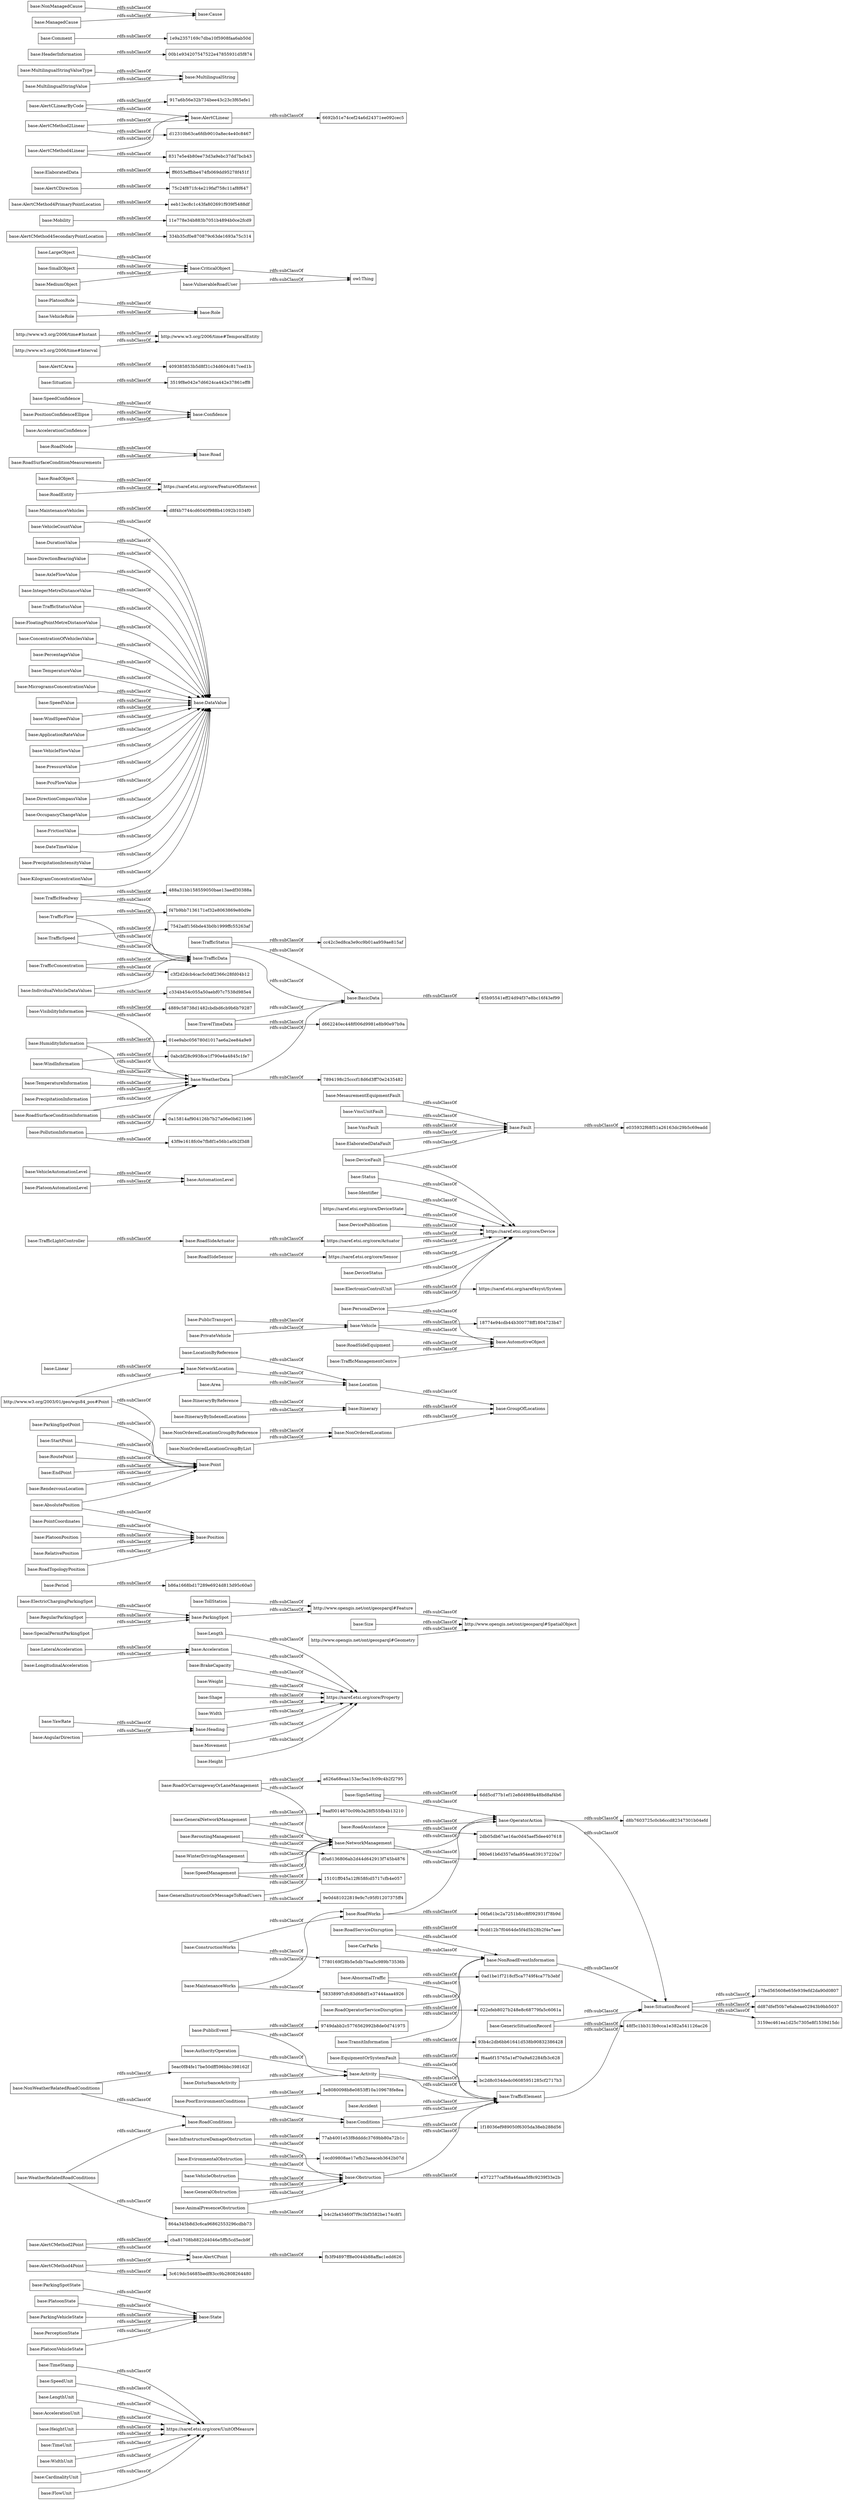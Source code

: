 digraph ar2dtool_diagram { 
rankdir=LR;
size="1000"
node [shape = rectangle, color="black"]; "base:TimeStamp" "base:ParkingSpotState" "base:AlertCMethod2Point" "base:PlatoonState" "base:WinterDrivingManagement" "b4c2fa43460f7f9c3bf3582be174c8f1" "base:Length" "base:NetworkManagement" "base:TollStation" "e372277caf58a46aaa5f8c9239f33e2b" "base:SignSetting" "b86a1668bd17289e6924d813d95c60a0" "base:ItineraryByIndexedLocations" "base:VmsUnitFault" "base:PublicTransport" "base:VehicleAutomationLevel" "9cdd12b7f0464de5f4d5b28b2f4e7aee" "4889c58738d1482cbdbd6cb9b6b79287" "http://www.opengis.net/ont/geosparql#SpatialObject" "base:VehicleCountValue" "6dd5cd77b1ef12e8d4989a48bd8af4b6" "864a345b8d3c6ca96862553296cdbb73" "base:EvironmentalObstruction" "d8f4b7744cd6040f988b41092b1034f0" "base:DurationValue" "base:PointCoordinates" "base:HumidityInformation" "f47b9bb7136171ef32e8063869e80d9e" "base:GeneralNetworkManagement" "0ad1be1f7218cf5ca7749f4ca77b3ebf" "9aaf0014670c09b3a28f555fb4b13210" "base:VmsFault" "base:Activity" "https://saref.etsi.org/core/FeatureOfInterest" "base:ElectricChargingParkingSpot" "5eac0f84fe17be50dff596bbc398162f" "base:WindInformation" "base:Vehicle" "15101ff045a12f658fcd5717cfb4e057" "base:InfrastructureDamageObstruction" "base:Road" "base:SpeedConfidence" "base:SpeedUnit" "17fed565608e65fe939efd2da90d0807" "43f9e1618fc0e7fb8f1e56b1a0b2f3d8" "base:Status" "base:PlatoonAutomationLevel" "base:PrecipitationInformation" "base:ParkingSpotPoint" "base:RoadSideSensor" "base:DirectionBearingValue" "base:Accident" "base:AxleFlowValue" "base:DeviceFault" "base:RoadServiceDisruption" "base:RoadObject" "base:Situation" "488a31bb158559050bae13aedf30388a" "d8b7603725c0cb6ccd82347301b04efd" "0abcbf28c9938ce1f790e4a4845c1fe7" "base:RoadWorks" "2db05db67ae16ac0d45aef5dee407618" "base:IntegerMetreDistanceValue" "base:StartPoint" "base:Acceleration" "base:RoadOrCarraigewayOrLaneManagement" "c3f2d2dcb4cac5c0df2366c28fd04b12" "48f5c1bb313b9cca1e382a541126ac26" "base:PlatoonPosition" "base:State" "409385853b5d8f31c34d604c817ced1b" "base:RoutePoint" "base:TrafficHeadway" "base:NetworkLocation" "base:ReroutingManagement" "base:LengthUnit" "1ecd09808ae17efb23aeaceb3642b07d" "base:NonWeatherRelatedRoadConditions" "base:RelativePosition" "base:TrafficData" "base:TrafficStatusValue" "base:TrafficStatus" "http://www.w3.org/2006/time#TemporalEntity" "cba81708b8822d4046e5ffb5cd5ecb9f" "base:Identifier" "base:RoadNode" "base:TransitInformation" "base:AlertCPoint" "base:FloatingPointMetreDistanceValue" "base:Role" "01ee9abc056780d1017ae6a2ee84a9e9" "http://www.w3.org/2003/01/geo/wgs84_pos#Point" "base:LargeObject" "base:Conditions" "base:RoadEntity" "base:BrakeCapacity" "base:AbnormalTraffic" "d662240ec448f006d9981e8b90e97b9a" "base:EndPoint" "base:SituationRecord" "base:ConcentrationOfVehiclesValue" "cc42c3ed8ca3e9cc9b01aa959ae815af" "base:ParkingVehicleState" "334b35cf0e870879c63de1693a75c314" "base:RegularParkingSpot" "base:Mobility" "base:AlertCMethod4PrimaryPointLocation" "dd87dfef50b7e6abeae02943b9bb5037" "base:RoadSurfaceConditionInformation" "base:VehicleObstruction" "base:PercentageValue" "75c24f871fc4e219faf758c11af8f647" "fb3f94897ff8e0044b88affac1edd626" "e035932f68f51a26163dc29b5c69eadd" "7542adf156bde43b0b1999ffc55263af" "ff6053effbbe474fb069dd95278f451f" "base:AccelerationUnit" "917a6b56e32b734bee43c23c3f65efe1" "base:RoadTopologyPosition" "f6aa6f15765a1ef70a9a62284fb3c628" "base:TrafficElement" "https://saref.etsi.org/saref4syst/System" "base:SpeedManagement" "base:MultilingualString" "base:PositionConfidenceEllipse" "base:HeightUnit" "7894198c25cccf18d6d3ff70e2435482" "base:AlertCMethod4Point" "base:BasicData" "base:TemperatureInformation" "65b95541eff24d94f37e8bc16f43ef99" "base:Location" "base:TemperatureValue" "base:CriticalObject" "base:YawRate" "base:RoadSideActuator" "base:GroupOfLocations" "base:RoadOperatorServiceDisruption" "https://saref.etsi.org/core/DeviceState" "1f18036ef989050f6305da38eb288d56" "base:VulnerableRoadUser" "base:RoadSideEquipment" "http://www.w3.org/2006/time#Instant" "base:SpecialPermitParkingSpot" "base:Area" "base:NonRoadEventInformation" "18774e94cdb44b300778ff1804723b47" "http://www.opengis.net/ont/geosparql#Feature" "base:ElaboratedData" "base:Weight" "base:DevicePublication" "bc2d8c034dedc06085951285cf2717b3" "980e61b6d357efaa954ea639137220a7" "base:LateralAcceleration" "base:Size" "base:PrivateVehicle" "base:PoorEnvironmentConditions" "http://www.w3.org/2006/time#Interval" "base:NonOrderedLocationGroupByList" "base:MicrogramsConcentrationValue" "base:SpeedValue" "base:WindSpeedValue" "base:TimeUnit" "base:PerceptionState" "9e0d481022819e9c7c95f01207375ff4" "base:GeneralInstructionOrMessageToRoadUsers" "base:TrafficLightController" "base:RendezvousLocation" "base:Linear" "base:PlatoonVehicleState" "base:SmallObject" "base:LocationByReference" "d0a6136806ab2d44d642913f745b4876" "base:GenericSituationRecord" "11e778e34b883b7051b4894b0ce2fcd9" "5e8080098b8e0853ff10a109678fe8ea" "base:EquipmentOrSystemFault" "58338997cfc83d68df1e37444aaa4926" "base:TravelTimeData" "base:WidthUnit" "base:AlertCMethod2Linear" "base:ApplicationRateValue" "base:AutomationLevel" "93b4c2db6bb61641d538b90832386428" "base:LongitudinalAcceleration" "6692b51e74cef24a6d24371ee092cec5" "base:MultilingualStringValueType" "base:TrafficConcentration" "base:ElectronicControlUnit" "base:ItineraryByReference" "base:Period" "base:MediumObject" "base:Confidence" "06fa61bc2a7251b8cc8f092931f78b9d" "base:AlertCLinearByCode" "base:AngularDirection" "base:AlertCMethod4SecondaryPointLocation" "https://saref.etsi.org/core/UnitOfMeasure" "base:Position" "base:VehicleFlowValue" "3519f8e042e7d6624ca442e37861eff8" "base:ConstructionWorks" "base:Shape" "base:Width" "base:AuthorityOperation" "base:PressureValue" "base:PcuFlowValue" "base:RoadAssistance" "base:VisibilityInformation" "https://saref.etsi.org/core/Actuator" "base:RoadConditions" "base:AlertCMethod4Linear" "base:DataValue" "https://saref.etsi.org/core/Sensor" "base:DirectionCompassValue" "base:AnimalPresenceObstruction" "base:AlertCArea" "base:Fault" "base:OccupancyChangeValue" "3c619dc54685bedf83cc9b2808264480" "8317e5e4b80ee73d3a9ebc37dd7bcb43" "7780169f28b5e5db70aa5c989b73536b" "https://saref.etsi.org/core/Property" "3159ec461ea1d25c7305e8f1539d15dc" "base:RoadSurfaceConditionMeasurements" "base:Itinerary" "base:WeatherRelatedRoadConditions" "base:DisturbanceActivity" "00b1e934207547522e47855931d5f874" "base:CardinalityUnit" "base:GeneralObstruction" "d12310b63ca6fdb9010a8ec4e40c8467" "base:PlatoonRole" "base:Comment" "base:AlertCLinear" "base:Point" "base:FrictionValue" "base:NonOrderedLocationGroupByReference" "base:NonManagedCause" "77ab4001e53f8ddddc3769bb80a72b1c" "base:AutomotiveObject" "base:ManagedCause" "base:PollutionInformation" "base:Obstruction" "base:HeaderInformation" "c334b454c055a50aebf07c7538d985e4" "base:DateTimeValue" "base:MultilingualStringValue" "base:PublicEvent" "base:VehicleRole" "0a15814af904126b7b27a06e0b621b96" "https://saref.etsi.org/core/Device" "1e9a2357169c7dba10f5908faa6ab50d" "base:TrafficFlow" "base:FlowUnit" "eeb12ec8c1c43fa802691f939f5488df" "base:PersonalDevice" "base:AccelerationConfidence" "base:MaintenanceVehicles" "base:TrafficManagementCentre" "a626a68eaa153ac5ea1fc09c4b2f2795" "base:NonOrderedLocations" "base:Cause" "base:OperatorAction" "base:ElaboratedDataFault" "9749dabb2c5776562992b8de0d741975" "base:PrecipitationIntensityValue" "base:MaintenanceWorks" "base:IndividualVehicleDataValues" "http://www.opengis.net/ont/geosparql#Geometry" "base:MesaurementEquipmentFault" "base:Heading" "base:TrafficSpeed" "base:WeatherData" "base:Movement" "022efeb8027b248e8c68779fa5c6061a" "base:AbsolutePosition" "base:ParkingSpot" "base:KilogramConcentrationValue" "base:AlertCDirection" "base:DeviceStatus" "base:CarParks" "base:Height" ; /*classes style*/
	"base:DurationValue" -> "base:DataValue" [ label = "rdfs:subClassOf" ];
	"base:AlertCMethod2Point" -> "cba81708b8822d4046e5ffb5cd5ecb9f" [ label = "rdfs:subClassOf" ];
	"base:AlertCMethod2Point" -> "base:AlertCPoint" [ label = "rdfs:subClassOf" ];
	"base:DevicePublication" -> "https://saref.etsi.org/core/Device" [ label = "rdfs:subClassOf" ];
	"http://www.w3.org/2006/time#Instant" -> "http://www.w3.org/2006/time#TemporalEntity" [ label = "rdfs:subClassOf" ];
	"base:PressureValue" -> "base:DataValue" [ label = "rdfs:subClassOf" ];
	"base:RoadConditions" -> "base:Conditions" [ label = "rdfs:subClassOf" ];
	"base:SmallObject" -> "base:CriticalObject" [ label = "rdfs:subClassOf" ];
	"base:Comment" -> "1e9a2357169c7dba10f5908faa6ab50d" [ label = "rdfs:subClassOf" ];
	"base:GenericSituationRecord" -> "48f5c1bb313b9cca1e382a541126ac26" [ label = "rdfs:subClassOf" ];
	"base:GenericSituationRecord" -> "base:SituationRecord" [ label = "rdfs:subClassOf" ];
	"base:Length" -> "https://saref.etsi.org/core/Property" [ label = "rdfs:subClassOf" ];
	"base:AngularDirection" -> "base:Heading" [ label = "rdfs:subClassOf" ];
	"base:VehicleRole" -> "base:Role" [ label = "rdfs:subClassOf" ];
	"base:ReroutingManagement" -> "d0a6136806ab2d44d642913f745b4876" [ label = "rdfs:subClassOf" ];
	"base:ReroutingManagement" -> "base:NetworkManagement" [ label = "rdfs:subClassOf" ];
	"base:PlatoonPosition" -> "base:Position" [ label = "rdfs:subClassOf" ];
	"base:AlertCLinearByCode" -> "917a6b56e32b734bee43c23c3f65efe1" [ label = "rdfs:subClassOf" ];
	"base:AlertCLinearByCode" -> "base:AlertCLinear" [ label = "rdfs:subClassOf" ];
	"base:ParkingSpot" -> "http://www.opengis.net/ont/geosparql#Feature" [ label = "rdfs:subClassOf" ];
	"base:AlertCMethod2Linear" -> "d12310b63ca6fdb9010a8ec4e40c8467" [ label = "rdfs:subClassOf" ];
	"base:AlertCMethod2Linear" -> "base:AlertCLinear" [ label = "rdfs:subClassOf" ];
	"base:RoadObject" -> "https://saref.etsi.org/core/FeatureOfInterest" [ label = "rdfs:subClassOf" ];
	"base:GeneralInstructionOrMessageToRoadUsers" -> "9e0d481022819e9c7c95f01207375ff4" [ label = "rdfs:subClassOf" ];
	"base:GeneralInstructionOrMessageToRoadUsers" -> "base:NetworkManagement" [ label = "rdfs:subClassOf" ];
	"base:IntegerMetreDistanceValue" -> "base:DataValue" [ label = "rdfs:subClassOf" ];
	"base:MesaurementEquipmentFault" -> "base:Fault" [ label = "rdfs:subClassOf" ];
	"base:WindInformation" -> "0abcbf28c9938ce1f790e4a4845c1fe7" [ label = "rdfs:subClassOf" ];
	"base:WindInformation" -> "base:WeatherData" [ label = "rdfs:subClassOf" ];
	"base:ElectronicControlUnit" -> "https://saref.etsi.org/core/Device" [ label = "rdfs:subClassOf" ];
	"base:ElectronicControlUnit" -> "https://saref.etsi.org/saref4syst/System" [ label = "rdfs:subClassOf" ];
	"base:Activity" -> "bc2d8c034dedc06085951285cf2717b3" [ label = "rdfs:subClassOf" ];
	"base:Activity" -> "base:TrafficElement" [ label = "rdfs:subClassOf" ];
	"base:Shape" -> "https://saref.etsi.org/core/Property" [ label = "rdfs:subClassOf" ];
	"base:SpeedValue" -> "base:DataValue" [ label = "rdfs:subClassOf" ];
	"http://www.w3.org/2006/time#Interval" -> "http://www.w3.org/2006/time#TemporalEntity" [ label = "rdfs:subClassOf" ];
	"base:Vehicle" -> "base:AutomotiveObject" [ label = "rdfs:subClassOf" ];
	"base:Vehicle" -> "18774e94cdb44b300778ff1804723b47" [ label = "rdfs:subClassOf" ];
	"base:TemperatureValue" -> "base:DataValue" [ label = "rdfs:subClassOf" ];
	"base:FrictionValue" -> "base:DataValue" [ label = "rdfs:subClassOf" ];
	"base:RoadEntity" -> "https://saref.etsi.org/core/FeatureOfInterest" [ label = "rdfs:subClassOf" ];
	"base:TollStation" -> "http://www.opengis.net/ont/geosparql#Feature" [ label = "rdfs:subClassOf" ];
	"base:Period" -> "b86a1668bd17289e6924d813d95c60a0" [ label = "rdfs:subClassOf" ];
	"base:AbnormalTraffic" -> "0ad1be1f7218cf5ca7749f4ca77b3ebf" [ label = "rdfs:subClassOf" ];
	"base:AbnormalTraffic" -> "base:TrafficElement" [ label = "rdfs:subClassOf" ];
	"base:SpeedConfidence" -> "base:Confidence" [ label = "rdfs:subClassOf" ];
	"base:LocationByReference" -> "base:Location" [ label = "rdfs:subClassOf" ];
	"base:TrafficManagementCentre" -> "base:AutomotiveObject" [ label = "rdfs:subClassOf" ];
	"base:DeviceFault" -> "https://saref.etsi.org/core/Device" [ label = "rdfs:subClassOf" ];
	"base:DeviceFault" -> "base:Fault" [ label = "rdfs:subClassOf" ];
	"base:NonManagedCause" -> "base:Cause" [ label = "rdfs:subClassOf" ];
	"base:TrafficStatusValue" -> "base:DataValue" [ label = "rdfs:subClassOf" ];
	"base:RoadSideActuator" -> "https://saref.etsi.org/core/Actuator" [ label = "rdfs:subClassOf" ];
	"base:PcuFlowValue" -> "base:DataValue" [ label = "rdfs:subClassOf" ];
	"base:WidthUnit" -> "https://saref.etsi.org/core/UnitOfMeasure" [ label = "rdfs:subClassOf" ];
	"base:RoadSurfaceConditionInformation" -> "0a15814af904126b7b27a06e0b621b96" [ label = "rdfs:subClassOf" ];
	"base:RoadSurfaceConditionInformation" -> "base:WeatherData" [ label = "rdfs:subClassOf" ];
	"base:YawRate" -> "base:Heading" [ label = "rdfs:subClassOf" ];
	"base:PublicTransport" -> "base:Vehicle" [ label = "rdfs:subClassOf" ];
	"base:Identifier" -> "https://saref.etsi.org/core/Device" [ label = "rdfs:subClassOf" ];
	"base:DirectionBearingValue" -> "base:DataValue" [ label = "rdfs:subClassOf" ];
	"base:AnimalPresenceObstruction" -> "b4c2fa43460f7f9c3bf3582be174c8f1" [ label = "rdfs:subClassOf" ];
	"base:AnimalPresenceObstruction" -> "base:Obstruction" [ label = "rdfs:subClassOf" ];
	"base:Movement" -> "https://saref.etsi.org/core/Property" [ label = "rdfs:subClassOf" ];
	"base:NonOrderedLocationGroupByReference" -> "base:NonOrderedLocations" [ label = "rdfs:subClassOf" ];
	"base:Weight" -> "https://saref.etsi.org/core/Property" [ label = "rdfs:subClassOf" ];
	"base:RoadNode" -> "base:Road" [ label = "rdfs:subClassOf" ];
	"base:GeneralNetworkManagement" -> "9aaf0014670c09b3a28f555fb4b13210" [ label = "rdfs:subClassOf" ];
	"base:GeneralNetworkManagement" -> "base:NetworkManagement" [ label = "rdfs:subClassOf" ];
	"base:VehicleCountValue" -> "base:DataValue" [ label = "rdfs:subClassOf" ];
	"base:PercentageValue" -> "base:DataValue" [ label = "rdfs:subClassOf" ];
	"base:PrecipitationInformation" -> "base:WeatherData" [ label = "rdfs:subClassOf" ];
	"base:PlatoonRole" -> "base:Role" [ label = "rdfs:subClassOf" ];
	"base:TransitInformation" -> "93b4c2db6bb61641d538b90832386428" [ label = "rdfs:subClassOf" ];
	"base:TransitInformation" -> "base:NonRoadEventInformation" [ label = "rdfs:subClassOf" ];
	"base:AbsolutePosition" -> "base:Position" [ label = "rdfs:subClassOf" ];
	"base:AbsolutePosition" -> "base:Point" [ label = "rdfs:subClassOf" ];
	"base:SignSetting" -> "6dd5cd77b1ef12e8d4989a48bd8af4b6" [ label = "rdfs:subClassOf" ];
	"base:SignSetting" -> "base:OperatorAction" [ label = "rdfs:subClassOf" ];
	"base:ElaboratedDataFault" -> "base:Fault" [ label = "rdfs:subClassOf" ];
	"base:AlertCLinear" -> "6692b51e74cef24a6d24371ee092cec5" [ label = "rdfs:subClassOf" ];
	"base:MediumObject" -> "base:CriticalObject" [ label = "rdfs:subClassOf" ];
	"base:NetworkLocation" -> "base:Location" [ label = "rdfs:subClassOf" ];
	"base:Status" -> "https://saref.etsi.org/core/Device" [ label = "rdfs:subClassOf" ];
	"base:GeneralObstruction" -> "base:Obstruction" [ label = "rdfs:subClassOf" ];
	"base:MultilingualStringValueType" -> "base:MultilingualString" [ label = "rdfs:subClassOf" ];
	"base:Width" -> "https://saref.etsi.org/core/Property" [ label = "rdfs:subClassOf" ];
	"base:Itinerary" -> "base:GroupOfLocations" [ label = "rdfs:subClassOf" ];
	"base:TrafficFlow" -> "f47b9bb7136171ef32e8063869e80d9e" [ label = "rdfs:subClassOf" ];
	"base:TrafficFlow" -> "base:TrafficData" [ label = "rdfs:subClassOf" ];
	"base:RoadTopologyPosition" -> "base:Position" [ label = "rdfs:subClassOf" ];
	"base:CriticalObject" -> "owl:Thing" [ label = "rdfs:subClassOf" ];
	"base:TrafficLightController" -> "base:RoadSideActuator" [ label = "rdfs:subClassOf" ];
	"base:SituationRecord" -> "3159ec461ea1d25c7305e8f1539d15dc" [ label = "rdfs:subClassOf" ];
	"base:SituationRecord" -> "17fed565608e65fe939efd2da90d0807" [ label = "rdfs:subClassOf" ];
	"base:SituationRecord" -> "dd87dfef50b7e6abeae02943b9bb5037" [ label = "rdfs:subClassOf" ];
	"base:Fault" -> "e035932f68f51a26163dc29b5c69eadd" [ label = "rdfs:subClassOf" ];
	"base:ItineraryByIndexedLocations" -> "base:Itinerary" [ label = "rdfs:subClassOf" ];
	"base:ConcentrationOfVehiclesValue" -> "base:DataValue" [ label = "rdfs:subClassOf" ];
	"base:KilogramConcentrationValue" -> "base:DataValue" [ label = "rdfs:subClassOf" ];
	"base:RoutePoint" -> "base:Point" [ label = "rdfs:subClassOf" ];
	"base:BasicData" -> "65b95541eff24d94f37e8bc16f43ef99" [ label = "rdfs:subClassOf" ];
	"base:EvironmentalObstruction" -> "1ecd09808ae17efb23aeaceb3642b07d" [ label = "rdfs:subClassOf" ];
	"base:EvironmentalObstruction" -> "base:Obstruction" [ label = "rdfs:subClassOf" ];
	"base:LongitudinalAcceleration" -> "base:Acceleration" [ label = "rdfs:subClassOf" ];
	"base:AlertCMethod4SecondaryPointLocation" -> "334b35cf0e870879c63de1693a75c314" [ label = "rdfs:subClassOf" ];
	"base:PoorEnvironmentConditions" -> "5e8080098b8e0853ff10a109678fe8ea" [ label = "rdfs:subClassOf" ];
	"base:PoorEnvironmentConditions" -> "base:Conditions" [ label = "rdfs:subClassOf" ];
	"base:SpecialPermitParkingSpot" -> "base:ParkingSpot" [ label = "rdfs:subClassOf" ];
	"base:Mobility" -> "11e778e34b883b7051b4894b0ce2fcd9" [ label = "rdfs:subClassOf" ];
	"base:EquipmentOrSystemFault" -> "f6aa6f15765a1ef70a9a62284fb3c628" [ label = "rdfs:subClassOf" ];
	"base:EquipmentOrSystemFault" -> "base:TrafficElement" [ label = "rdfs:subClassOf" ];
	"base:Size" -> "http://www.opengis.net/ont/geosparql#SpatialObject" [ label = "rdfs:subClassOf" ];
	"base:TrafficStatus" -> "cc42c3ed8ca3e9cc9b01aa959ae815af" [ label = "rdfs:subClassOf" ];
	"base:TrafficStatus" -> "base:BasicData" [ label = "rdfs:subClassOf" ];
	"base:Heading" -> "https://saref.etsi.org/core/Property" [ label = "rdfs:subClassOf" ];
	"base:PublicEvent" -> "9749dabb2c5776562992b8de0d741975" [ label = "rdfs:subClassOf" ];
	"base:PublicEvent" -> "base:Activity" [ label = "rdfs:subClassOf" ];
	"base:TrafficData" -> "base:BasicData" [ label = "rdfs:subClassOf" ];
	"base:BrakeCapacity" -> "https://saref.etsi.org/core/Property" [ label = "rdfs:subClassOf" ];
	"https://saref.etsi.org/core/DeviceState" -> "https://saref.etsi.org/core/Device" [ label = "rdfs:subClassOf" ];
	"base:VmsUnitFault" -> "base:Fault" [ label = "rdfs:subClassOf" ];
	"base:PlatoonState" -> "base:State" [ label = "rdfs:subClassOf" ];
	"base:Accident" -> "base:TrafficElement" [ label = "rdfs:subClassOf" ];
	"base:AlertCMethod4Point" -> "3c619dc54685bedf83cc9b2808264480" [ label = "rdfs:subClassOf" ];
	"base:AlertCMethod4Point" -> "base:AlertCPoint" [ label = "rdfs:subClassOf" ];
	"base:PlatoonVehicleState" -> "base:State" [ label = "rdfs:subClassOf" ];
	"base:RoadServiceDisruption" -> "9cdd12b7f0464de5f4d5b28b2f4e7aee" [ label = "rdfs:subClassOf" ];
	"base:RoadServiceDisruption" -> "base:NonRoadEventInformation" [ label = "rdfs:subClassOf" ];
	"base:TrafficSpeed" -> "7542adf156bde43b0b1999ffc55263af" [ label = "rdfs:subClassOf" ];
	"base:TrafficSpeed" -> "base:TrafficData" [ label = "rdfs:subClassOf" ];
	"base:MaintenanceVehicles" -> "d8f4b7744cd6040f988b41092b1034f0" [ label = "rdfs:subClassOf" ];
	"base:NonRoadEventInformation" -> "base:SituationRecord" [ label = "rdfs:subClassOf" ];
	"base:HeightUnit" -> "https://saref.etsi.org/core/UnitOfMeasure" [ label = "rdfs:subClassOf" ];
	"base:CardinalityUnit" -> "https://saref.etsi.org/core/UnitOfMeasure" [ label = "rdfs:subClassOf" ];
	"base:RendezvousLocation" -> "base:Point" [ label = "rdfs:subClassOf" ];
	"base:PointCoordinates" -> "base:Position" [ label = "rdfs:subClassOf" ];
	"base:ParkingVehicleState" -> "base:State" [ label = "rdfs:subClassOf" ];
	"base:NetworkManagement" -> "980e61b6d357efaa954ea639137220a7" [ label = "rdfs:subClassOf" ];
	"base:NetworkManagement" -> "base:OperatorAction" [ label = "rdfs:subClassOf" ];
	"base:DeviceStatus" -> "https://saref.etsi.org/core/Device" [ label = "rdfs:subClassOf" ];
	"base:ParkingSpotPoint" -> "base:Point" [ label = "rdfs:subClassOf" ];
	"base:TrafficElement" -> "base:SituationRecord" [ label = "rdfs:subClassOf" ];
	"base:ElaboratedData" -> "ff6053effbbe474fb069dd95278f451f" [ label = "rdfs:subClassOf" ];
	"base:AlertCMethod4Linear" -> "8317e5e4b80ee73d3a9ebc37dd7bcb43" [ label = "rdfs:subClassOf" ];
	"base:AlertCMethod4Linear" -> "base:AlertCLinear" [ label = "rdfs:subClassOf" ];
	"base:RelativePosition" -> "base:Position" [ label = "rdfs:subClassOf" ];
	"base:PersonalDevice" -> "https://saref.etsi.org/core/Device" [ label = "rdfs:subClassOf" ];
	"base:PersonalDevice" -> "base:AutomotiveObject" [ label = "rdfs:subClassOf" ];
	"base:Linear" -> "base:NetworkLocation" [ label = "rdfs:subClassOf" ];
	"base:ConstructionWorks" -> "7780169f28b5e5db70aa5c989b73536b" [ label = "rdfs:subClassOf" ];
	"base:ConstructionWorks" -> "base:RoadWorks" [ label = "rdfs:subClassOf" ];
	"base:PrivateVehicle" -> "base:Vehicle" [ label = "rdfs:subClassOf" ];
	"base:PollutionInformation" -> "43f9e1618fc0e7fb8f1e56b1a0b2f3d8" [ label = "rdfs:subClassOf" ];
	"base:PollutionInformation" -> "base:WeatherData" [ label = "rdfs:subClassOf" ];
	"base:Height" -> "https://saref.etsi.org/core/Property" [ label = "rdfs:subClassOf" ];
	"base:WeatherRelatedRoadConditions" -> "864a345b8d3c6ca96862553296cdbb73" [ label = "rdfs:subClassOf" ];
	"base:WeatherRelatedRoadConditions" -> "base:RoadConditions" [ label = "rdfs:subClassOf" ];
	"base:DirectionCompassValue" -> "base:DataValue" [ label = "rdfs:subClassOf" ];
	"base:TravelTimeData" -> "d662240ec448f006d9981e8b90e97b9a" [ label = "rdfs:subClassOf" ];
	"base:TravelTimeData" -> "base:BasicData" [ label = "rdfs:subClassOf" ];
	"base:NonWeatherRelatedRoadConditions" -> "5eac0f84fe17be50dff596bbc398162f" [ label = "rdfs:subClassOf" ];
	"base:NonWeatherRelatedRoadConditions" -> "base:RoadConditions" [ label = "rdfs:subClassOf" ];
	"base:WeatherData" -> "7894198c25cccf18d6d3ff70e2435482" [ label = "rdfs:subClassOf" ];
	"base:WeatherData" -> "base:BasicData" [ label = "rdfs:subClassOf" ];
	"base:LengthUnit" -> "https://saref.etsi.org/core/UnitOfMeasure" [ label = "rdfs:subClassOf" ];
	"base:PositionConfidenceEllipse" -> "base:Confidence" [ label = "rdfs:subClassOf" ];
	"base:ItineraryByReference" -> "base:Itinerary" [ label = "rdfs:subClassOf" ];
	"base:MicrogramsConcentrationValue" -> "base:DataValue" [ label = "rdfs:subClassOf" ];
	"base:RoadSurfaceConditionMeasurements" -> "base:Road" [ label = "rdfs:subClassOf" ];
	"base:AlertCPoint" -> "fb3f94897ff8e0044b88affac1edd626" [ label = "rdfs:subClassOf" ];
	"base:MultilingualStringValue" -> "base:MultilingualString" [ label = "rdfs:subClassOf" ];
	"base:TrafficConcentration" -> "c3f2d2dcb4cac5c0df2366c28fd04b12" [ label = "rdfs:subClassOf" ];
	"base:TrafficConcentration" -> "base:TrafficData" [ label = "rdfs:subClassOf" ];
	"base:NonOrderedLocationGroupByList" -> "base:NonOrderedLocations" [ label = "rdfs:subClassOf" ];
	"base:PrecipitationIntensityValue" -> "base:DataValue" [ label = "rdfs:subClassOf" ];
	"base:Conditions" -> "1f18036ef989050f6305da38eb288d56" [ label = "rdfs:subClassOf" ];
	"base:Conditions" -> "base:TrafficElement" [ label = "rdfs:subClassOf" ];
	"base:RoadWorks" -> "06fa61bc2a7251b8cc8f092931f78b9d" [ label = "rdfs:subClassOf" ];
	"base:RoadWorks" -> "base:OperatorAction" [ label = "rdfs:subClassOf" ];
	"base:CarParks" -> "base:NonRoadEventInformation" [ label = "rdfs:subClassOf" ];
	"base:RoadSideEquipment" -> "base:AutomotiveObject" [ label = "rdfs:subClassOf" ];
	"base:SpeedUnit" -> "https://saref.etsi.org/core/UnitOfMeasure" [ label = "rdfs:subClassOf" ];
	"base:AxleFlowValue" -> "base:DataValue" [ label = "rdfs:subClassOf" ];
	"base:ApplicationRateValue" -> "base:DataValue" [ label = "rdfs:subClassOf" ];
	"base:TimeStamp" -> "https://saref.etsi.org/core/UnitOfMeasure" [ label = "rdfs:subClassOf" ];
	"base:LateralAcceleration" -> "base:Acceleration" [ label = "rdfs:subClassOf" ];
	"base:IndividualVehicleDataValues" -> "c334b454c055a50aebf07c7538d985e4" [ label = "rdfs:subClassOf" ];
	"base:IndividualVehicleDataValues" -> "base:TrafficData" [ label = "rdfs:subClassOf" ];
	"base:VisibilityInformation" -> "4889c58738d1482cbdbd6cb9b6b79287" [ label = "rdfs:subClassOf" ];
	"base:VisibilityInformation" -> "base:WeatherData" [ label = "rdfs:subClassOf" ];
	"base:MaintenanceWorks" -> "58338997cfc83d68df1e37444aaa4926" [ label = "rdfs:subClassOf" ];
	"base:MaintenanceWorks" -> "base:RoadWorks" [ label = "rdfs:subClassOf" ];
	"http://www.w3.org/2003/01/geo/wgs84_pos#Point" -> "base:Point" [ label = "rdfs:subClassOf" ];
	"http://www.w3.org/2003/01/geo/wgs84_pos#Point" -> "base:NetworkLocation" [ label = "rdfs:subClassOf" ];
	"base:WindSpeedValue" -> "base:DataValue" [ label = "rdfs:subClassOf" ];
	"base:VehicleFlowValue" -> "base:DataValue" [ label = "rdfs:subClassOf" ];
	"base:RoadAssistance" -> "2db05db67ae16ac0d45aef5dee407618" [ label = "rdfs:subClassOf" ];
	"base:RoadAssistance" -> "base:OperatorAction" [ label = "rdfs:subClassOf" ];
	"base:PerceptionState" -> "base:State" [ label = "rdfs:subClassOf" ];
	"base:NonOrderedLocations" -> "base:GroupOfLocations" [ label = "rdfs:subClassOf" ];
	"base:InfrastructureDamageObstruction" -> "77ab4001e53f8ddddc3769bb80a72b1c" [ label = "rdfs:subClassOf" ];
	"base:InfrastructureDamageObstruction" -> "base:Obstruction" [ label = "rdfs:subClassOf" ];
	"base:ElectricChargingParkingSpot" -> "base:ParkingSpot" [ label = "rdfs:subClassOf" ];
	"base:Acceleration" -> "https://saref.etsi.org/core/Property" [ label = "rdfs:subClassOf" ];
	"base:ParkingSpotState" -> "base:State" [ label = "rdfs:subClassOf" ];
	"base:RoadOperatorServiceDisruption" -> "022efeb8027b248e8c68779fa5c6061a" [ label = "rdfs:subClassOf" ];
	"base:RoadOperatorServiceDisruption" -> "base:NonRoadEventInformation" [ label = "rdfs:subClassOf" ];
	"base:RoadOrCarraigewayOrLaneManagement" -> "a626a68eaa153ac5ea1fc09c4b2f2795" [ label = "rdfs:subClassOf" ];
	"base:RoadOrCarraigewayOrLaneManagement" -> "base:NetworkManagement" [ label = "rdfs:subClassOf" ];
	"base:SpeedManagement" -> "15101ff045a12f658fcd5717cfb4e057" [ label = "rdfs:subClassOf" ];
	"base:SpeedManagement" -> "base:NetworkManagement" [ label = "rdfs:subClassOf" ];
	"base:StartPoint" -> "base:Point" [ label = "rdfs:subClassOf" ];
	"https://saref.etsi.org/core/Actuator" -> "https://saref.etsi.org/core/Device" [ label = "rdfs:subClassOf" ];
	"base:PlatoonAutomationLevel" -> "base:AutomationLevel" [ label = "rdfs:subClassOf" ];
	"base:DateTimeValue" -> "base:DataValue" [ label = "rdfs:subClassOf" ];
	"base:RoadSideSensor" -> "https://saref.etsi.org/core/Sensor" [ label = "rdfs:subClassOf" ];
	"base:HeaderInformation" -> "00b1e934207547522e47855931d5f874" [ label = "rdfs:subClassOf" ];
	"base:HumidityInformation" -> "01ee9abc056780d1017ae6a2ee84a9e9" [ label = "rdfs:subClassOf" ];
	"base:HumidityInformation" -> "base:WeatherData" [ label = "rdfs:subClassOf" ];
	"base:Location" -> "base:GroupOfLocations" [ label = "rdfs:subClassOf" ];
	"base:LargeObject" -> "base:CriticalObject" [ label = "rdfs:subClassOf" ];
	"base:AccelerationUnit" -> "https://saref.etsi.org/core/UnitOfMeasure" [ label = "rdfs:subClassOf" ];
	"base:WinterDrivingManagement" -> "base:NetworkManagement" [ label = "rdfs:subClassOf" ];
	"base:ManagedCause" -> "base:Cause" [ label = "rdfs:subClassOf" ];
	"base:AuthorityOperation" -> "base:Activity" [ label = "rdfs:subClassOf" ];
	"base:FlowUnit" -> "https://saref.etsi.org/core/UnitOfMeasure" [ label = "rdfs:subClassOf" ];
	"base:Situation" -> "3519f8e042e7d6624ca442e37861eff8" [ label = "rdfs:subClassOf" ];
	"base:VehicleAutomationLevel" -> "base:AutomationLevel" [ label = "rdfs:subClassOf" ];
	"base:Obstruction" -> "e372277caf58a46aaa5f8c9239f33e2b" [ label = "rdfs:subClassOf" ];
	"base:Obstruction" -> "base:TrafficElement" [ label = "rdfs:subClassOf" ];
	"base:AccelerationConfidence" -> "base:Confidence" [ label = "rdfs:subClassOf" ];
	"base:FloatingPointMetreDistanceValue" -> "base:DataValue" [ label = "rdfs:subClassOf" ];
	"base:DisturbanceActivity" -> "base:Activity" [ label = "rdfs:subClassOf" ];
	"base:RegularParkingSpot" -> "base:ParkingSpot" [ label = "rdfs:subClassOf" ];
	"base:VehicleObstruction" -> "base:Obstruction" [ label = "rdfs:subClassOf" ];
	"base:VmsFault" -> "base:Fault" [ label = "rdfs:subClassOf" ];
	"base:VulnerableRoadUser" -> "owl:Thing" [ label = "rdfs:subClassOf" ];
	"http://www.opengis.net/ont/geosparql#Feature" -> "http://www.opengis.net/ont/geosparql#SpatialObject" [ label = "rdfs:subClassOf" ];
	"base:OccupancyChangeValue" -> "base:DataValue" [ label = "rdfs:subClassOf" ];
	"base:AlertCArea" -> "409385853b5d8f31c34d604c817ced1b" [ label = "rdfs:subClassOf" ];
	"base:AlertCDirection" -> "75c24f871fc4e219faf758c11af8f647" [ label = "rdfs:subClassOf" ];
	"base:AlertCMethod4PrimaryPointLocation" -> "eeb12ec8c1c43fa802691f939f5488df" [ label = "rdfs:subClassOf" ];
	"https://saref.etsi.org/core/Sensor" -> "https://saref.etsi.org/core/Device" [ label = "rdfs:subClassOf" ];
	"base:OperatorAction" -> "d8b7603725c0cb6ccd82347301b04efd" [ label = "rdfs:subClassOf" ];
	"base:OperatorAction" -> "base:SituationRecord" [ label = "rdfs:subClassOf" ];
	"base:Area" -> "base:Location" [ label = "rdfs:subClassOf" ];
	"base:TimeUnit" -> "https://saref.etsi.org/core/UnitOfMeasure" [ label = "rdfs:subClassOf" ];
	"base:TrafficHeadway" -> "488a31bb158559050bae13aedf30388a" [ label = "rdfs:subClassOf" ];
	"base:TrafficHeadway" -> "base:TrafficData" [ label = "rdfs:subClassOf" ];
	"http://www.opengis.net/ont/geosparql#Geometry" -> "http://www.opengis.net/ont/geosparql#SpatialObject" [ label = "rdfs:subClassOf" ];
	"base:TemperatureInformation" -> "base:WeatherData" [ label = "rdfs:subClassOf" ];
	"base:EndPoint" -> "base:Point" [ label = "rdfs:subClassOf" ];

}
